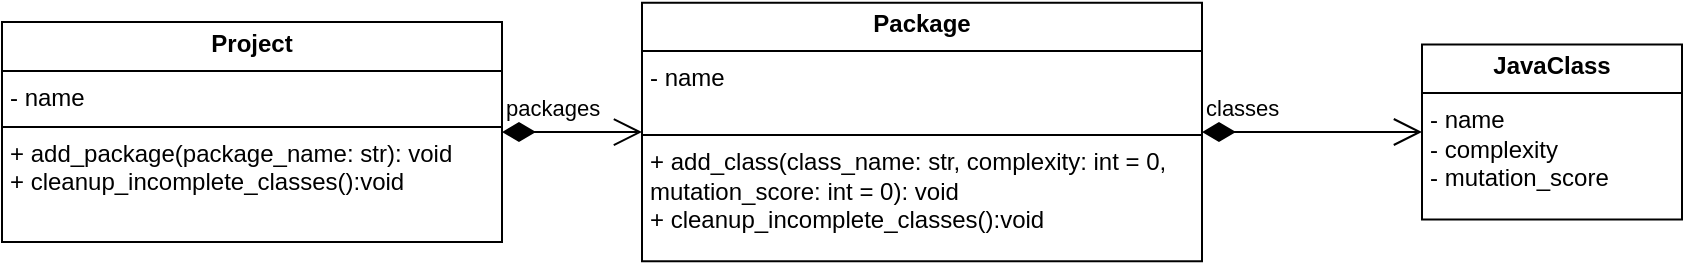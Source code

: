 <mxfile version="26.0.16">
  <diagram name="Page-1" id="d6X0b0UCQ1v_kuriWda7">
    <mxGraphModel dx="1969" dy="918" grid="1" gridSize="10" guides="1" tooltips="1" connect="1" arrows="1" fold="1" page="1" pageScale="1" pageWidth="850" pageHeight="1100" math="0" shadow="0">
      <root>
        <mxCell id="0" />
        <mxCell id="1" parent="0" />
        <mxCell id="fwJKCKPEtGX98yZv54pN-6" value="&lt;p style=&quot;margin:0px;margin-top:4px;text-align:center;&quot;&gt;&lt;b&gt;Package&lt;/b&gt;&lt;/p&gt;&lt;hr size=&quot;1&quot; style=&quot;border-style:solid;&quot;&gt;&lt;p style=&quot;margin:0px;margin-left:4px;&quot;&gt;- name&lt;/p&gt;&lt;p style=&quot;margin:0px;margin-left:4px;&quot;&gt;&lt;br&gt;&lt;/p&gt;&lt;hr size=&quot;1&quot; style=&quot;border-style:solid;&quot;&gt;&lt;p style=&quot;margin:0px;margin-left:4px;&quot;&gt;+ add_class(class_name: str, complexity: int = 0, mutation_score: int = 0): void&lt;/p&gt;&lt;p style=&quot;margin:0px;margin-left:4px;&quot;&gt;+ cleanup_incomplete_classes():void&lt;/p&gt;" style="verticalAlign=top;align=left;overflow=fill;html=1;whiteSpace=wrap;" vertex="1" parent="1">
          <mxGeometry x="320" y="220.38" width="280" height="129.25" as="geometry" />
        </mxCell>
        <mxCell id="fwJKCKPEtGX98yZv54pN-10" value="&lt;p style=&quot;margin:0px;margin-top:4px;text-align:center;&quot;&gt;&lt;b&gt;JavaClass&lt;/b&gt;&lt;/p&gt;&lt;hr size=&quot;1&quot; style=&quot;border-style:solid;&quot;&gt;&lt;p style=&quot;margin:0px;margin-left:4px;&quot;&gt;- name&lt;/p&gt;&lt;p style=&quot;margin:0px;margin-left:4px;&quot;&gt;- complexity&lt;/p&gt;&lt;p style=&quot;margin:0px;margin-left:4px;&quot;&gt;- mutation_score&lt;/p&gt;" style="verticalAlign=top;align=left;overflow=fill;html=1;whiteSpace=wrap;" vertex="1" parent="1">
          <mxGeometry x="710" y="241.25" width="130" height="87.5" as="geometry" />
        </mxCell>
        <mxCell id="fwJKCKPEtGX98yZv54pN-12" value="&lt;p style=&quot;margin:0px;margin-top:4px;text-align:center;&quot;&gt;&lt;b&gt;Project&lt;/b&gt;&lt;/p&gt;&lt;hr size=&quot;1&quot; style=&quot;border-style:solid;&quot;&gt;&lt;p style=&quot;margin:0px;margin-left:4px;&quot;&gt;- name&lt;/p&gt;&lt;hr size=&quot;1&quot; style=&quot;border-style:solid;&quot;&gt;&lt;p style=&quot;margin:0px;margin-left:4px;&quot;&gt;+ add_package(package_name: str): void&lt;/p&gt;&lt;p style=&quot;margin:0px;margin-left:4px;&quot;&gt;+ cleanup_incomplete_classes():void&lt;/p&gt;" style="verticalAlign=top;align=left;overflow=fill;html=1;whiteSpace=wrap;" vertex="1" parent="1">
          <mxGeometry y="230" width="250" height="110" as="geometry" />
        </mxCell>
        <mxCell id="fwJKCKPEtGX98yZv54pN-13" value="packages" style="endArrow=open;html=1;endSize=12;startArrow=diamondThin;startSize=14;startFill=1;edgeStyle=orthogonalEdgeStyle;align=left;verticalAlign=bottom;rounded=0;exitX=1;exitY=0.5;exitDx=0;exitDy=0;" edge="1" parent="1" source="fwJKCKPEtGX98yZv54pN-12" target="fwJKCKPEtGX98yZv54pN-6">
          <mxGeometry x="-1" y="3" relative="1" as="geometry">
            <mxPoint x="480" y="380" as="sourcePoint" />
            <mxPoint x="640" y="380" as="targetPoint" />
          </mxGeometry>
        </mxCell>
        <mxCell id="fwJKCKPEtGX98yZv54pN-14" value="classes" style="endArrow=open;html=1;endSize=12;startArrow=diamondThin;startSize=14;startFill=1;edgeStyle=orthogonalEdgeStyle;align=left;verticalAlign=bottom;rounded=0;exitX=1;exitY=0.5;exitDx=0;exitDy=0;entryX=0;entryY=0.5;entryDx=0;entryDy=0;" edge="1" parent="1" source="fwJKCKPEtGX98yZv54pN-6" target="fwJKCKPEtGX98yZv54pN-10">
          <mxGeometry x="-1" y="3" relative="1" as="geometry">
            <mxPoint x="600" y="430" as="sourcePoint" />
            <mxPoint x="760" y="430" as="targetPoint" />
          </mxGeometry>
        </mxCell>
      </root>
    </mxGraphModel>
  </diagram>
</mxfile>
